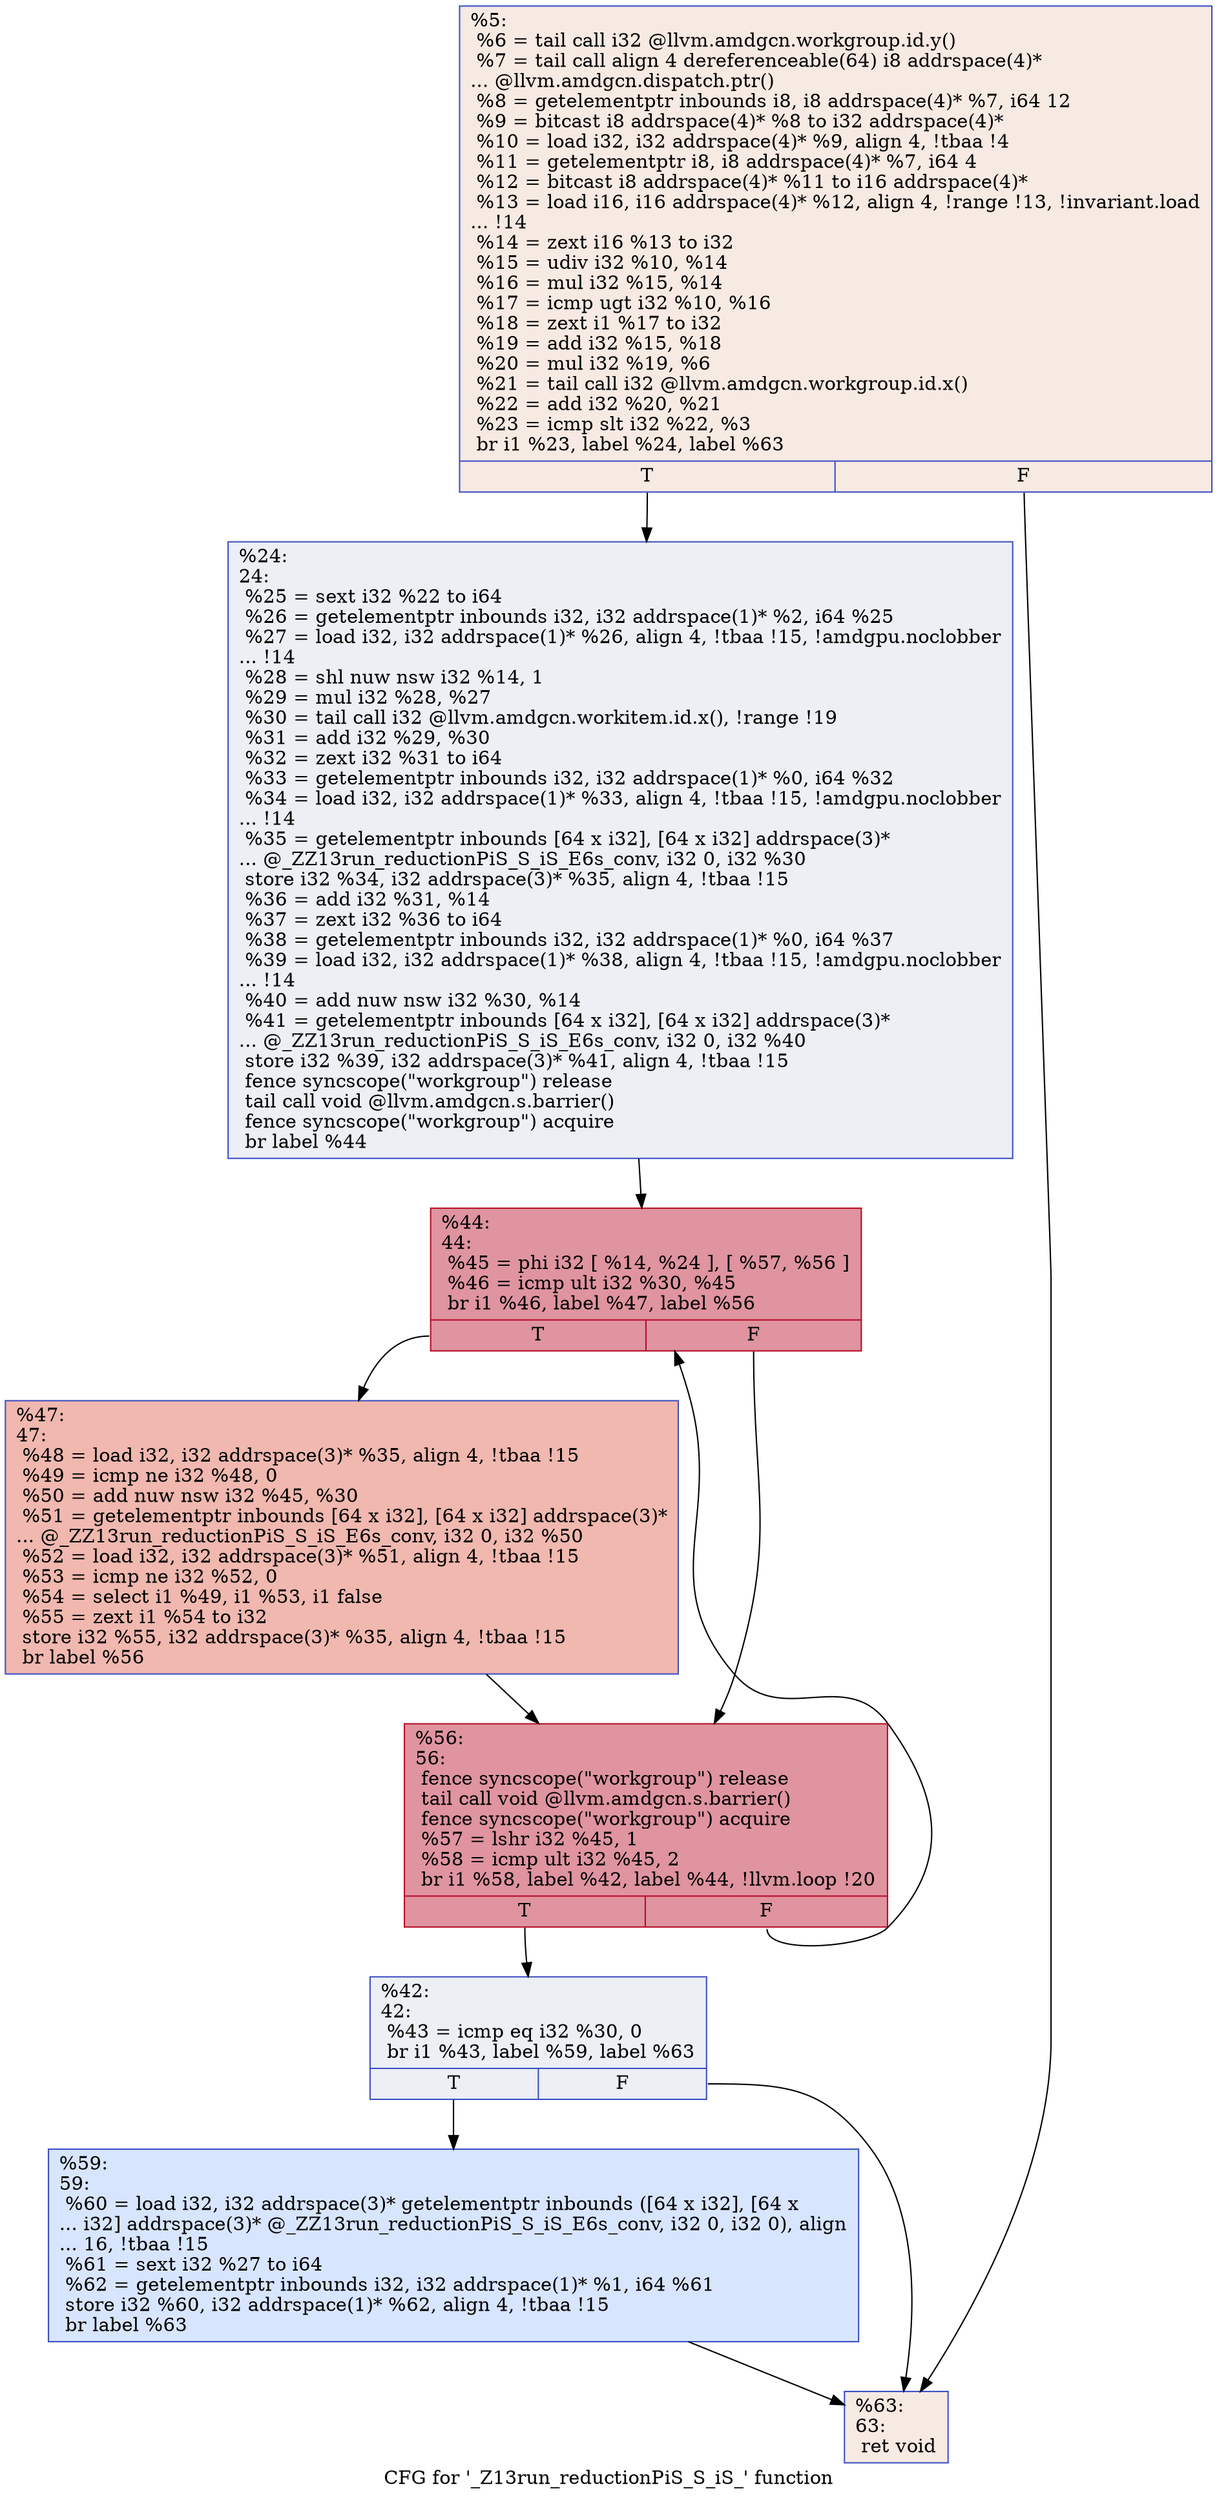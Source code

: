 digraph "CFG for '_Z13run_reductionPiS_S_iS_' function" {
	label="CFG for '_Z13run_reductionPiS_S_iS_' function";

	Node0x4902a90 [shape=record,color="#3d50c3ff", style=filled, fillcolor="#eed0c070",label="{%5:\l  %6 = tail call i32 @llvm.amdgcn.workgroup.id.y()\l  %7 = tail call align 4 dereferenceable(64) i8 addrspace(4)*\l... @llvm.amdgcn.dispatch.ptr()\l  %8 = getelementptr inbounds i8, i8 addrspace(4)* %7, i64 12\l  %9 = bitcast i8 addrspace(4)* %8 to i32 addrspace(4)*\l  %10 = load i32, i32 addrspace(4)* %9, align 4, !tbaa !4\l  %11 = getelementptr i8, i8 addrspace(4)* %7, i64 4\l  %12 = bitcast i8 addrspace(4)* %11 to i16 addrspace(4)*\l  %13 = load i16, i16 addrspace(4)* %12, align 4, !range !13, !invariant.load\l... !14\l  %14 = zext i16 %13 to i32\l  %15 = udiv i32 %10, %14\l  %16 = mul i32 %15, %14\l  %17 = icmp ugt i32 %10, %16\l  %18 = zext i1 %17 to i32\l  %19 = add i32 %15, %18\l  %20 = mul i32 %19, %6\l  %21 = tail call i32 @llvm.amdgcn.workgroup.id.x()\l  %22 = add i32 %20, %21\l  %23 = icmp slt i32 %22, %3\l  br i1 %23, label %24, label %63\l|{<s0>T|<s1>F}}"];
	Node0x4902a90:s0 -> Node0x4904e20;
	Node0x4902a90:s1 -> Node0x4904eb0;
	Node0x4904e20 [shape=record,color="#3d50c3ff", style=filled, fillcolor="#d4dbe670",label="{%24:\l24:                                               \l  %25 = sext i32 %22 to i64\l  %26 = getelementptr inbounds i32, i32 addrspace(1)* %2, i64 %25\l  %27 = load i32, i32 addrspace(1)* %26, align 4, !tbaa !15, !amdgpu.noclobber\l... !14\l  %28 = shl nuw nsw i32 %14, 1\l  %29 = mul i32 %28, %27\l  %30 = tail call i32 @llvm.amdgcn.workitem.id.x(), !range !19\l  %31 = add i32 %29, %30\l  %32 = zext i32 %31 to i64\l  %33 = getelementptr inbounds i32, i32 addrspace(1)* %0, i64 %32\l  %34 = load i32, i32 addrspace(1)* %33, align 4, !tbaa !15, !amdgpu.noclobber\l... !14\l  %35 = getelementptr inbounds [64 x i32], [64 x i32] addrspace(3)*\l... @_ZZ13run_reductionPiS_S_iS_E6s_conv, i32 0, i32 %30\l  store i32 %34, i32 addrspace(3)* %35, align 4, !tbaa !15\l  %36 = add i32 %31, %14\l  %37 = zext i32 %36 to i64\l  %38 = getelementptr inbounds i32, i32 addrspace(1)* %0, i64 %37\l  %39 = load i32, i32 addrspace(1)* %38, align 4, !tbaa !15, !amdgpu.noclobber\l... !14\l  %40 = add nuw nsw i32 %30, %14\l  %41 = getelementptr inbounds [64 x i32], [64 x i32] addrspace(3)*\l... @_ZZ13run_reductionPiS_S_iS_E6s_conv, i32 0, i32 %40\l  store i32 %39, i32 addrspace(3)* %41, align 4, !tbaa !15\l  fence syncscope(\"workgroup\") release\l  tail call void @llvm.amdgcn.s.barrier()\l  fence syncscope(\"workgroup\") acquire\l  br label %44\l}"];
	Node0x4904e20 -> Node0x4906fd0;
	Node0x49070d0 [shape=record,color="#3d50c3ff", style=filled, fillcolor="#d4dbe670",label="{%42:\l42:                                               \l  %43 = icmp eq i32 %30, 0\l  br i1 %43, label %59, label %63\l|{<s0>T|<s1>F}}"];
	Node0x49070d0:s0 -> Node0x49071f0;
	Node0x49070d0:s1 -> Node0x4904eb0;
	Node0x4906fd0 [shape=record,color="#b70d28ff", style=filled, fillcolor="#b70d2870",label="{%44:\l44:                                               \l  %45 = phi i32 [ %14, %24 ], [ %57, %56 ]\l  %46 = icmp ult i32 %30, %45\l  br i1 %46, label %47, label %56\l|{<s0>T|<s1>F}}"];
	Node0x4906fd0:s0 -> Node0x49074c0;
	Node0x4906fd0:s1 -> Node0x49072f0;
	Node0x49074c0 [shape=record,color="#3d50c3ff", style=filled, fillcolor="#dc5d4a70",label="{%47:\l47:                                               \l  %48 = load i32, i32 addrspace(3)* %35, align 4, !tbaa !15\l  %49 = icmp ne i32 %48, 0\l  %50 = add nuw nsw i32 %45, %30\l  %51 = getelementptr inbounds [64 x i32], [64 x i32] addrspace(3)*\l... @_ZZ13run_reductionPiS_S_iS_E6s_conv, i32 0, i32 %50\l  %52 = load i32, i32 addrspace(3)* %51, align 4, !tbaa !15\l  %53 = icmp ne i32 %52, 0\l  %54 = select i1 %49, i1 %53, i1 false\l  %55 = zext i1 %54 to i32\l  store i32 %55, i32 addrspace(3)* %35, align 4, !tbaa !15\l  br label %56\l}"];
	Node0x49074c0 -> Node0x49072f0;
	Node0x49072f0 [shape=record,color="#b70d28ff", style=filled, fillcolor="#b70d2870",label="{%56:\l56:                                               \l  fence syncscope(\"workgroup\") release\l  tail call void @llvm.amdgcn.s.barrier()\l  fence syncscope(\"workgroup\") acquire\l  %57 = lshr i32 %45, 1\l  %58 = icmp ult i32 %45, 2\l  br i1 %58, label %42, label %44, !llvm.loop !20\l|{<s0>T|<s1>F}}"];
	Node0x49072f0:s0 -> Node0x49070d0;
	Node0x49072f0:s1 -> Node0x4906fd0;
	Node0x49071f0 [shape=record,color="#3d50c3ff", style=filled, fillcolor="#a7c5fe70",label="{%59:\l59:                                               \l  %60 = load i32, i32 addrspace(3)* getelementptr inbounds ([64 x i32], [64 x\l... i32] addrspace(3)* @_ZZ13run_reductionPiS_S_iS_E6s_conv, i32 0, i32 0), align\l... 16, !tbaa !15\l  %61 = sext i32 %27 to i64\l  %62 = getelementptr inbounds i32, i32 addrspace(1)* %1, i64 %61\l  store i32 %60, i32 addrspace(1)* %62, align 4, !tbaa !15\l  br label %63\l}"];
	Node0x49071f0 -> Node0x4904eb0;
	Node0x4904eb0 [shape=record,color="#3d50c3ff", style=filled, fillcolor="#eed0c070",label="{%63:\l63:                                               \l  ret void\l}"];
}
